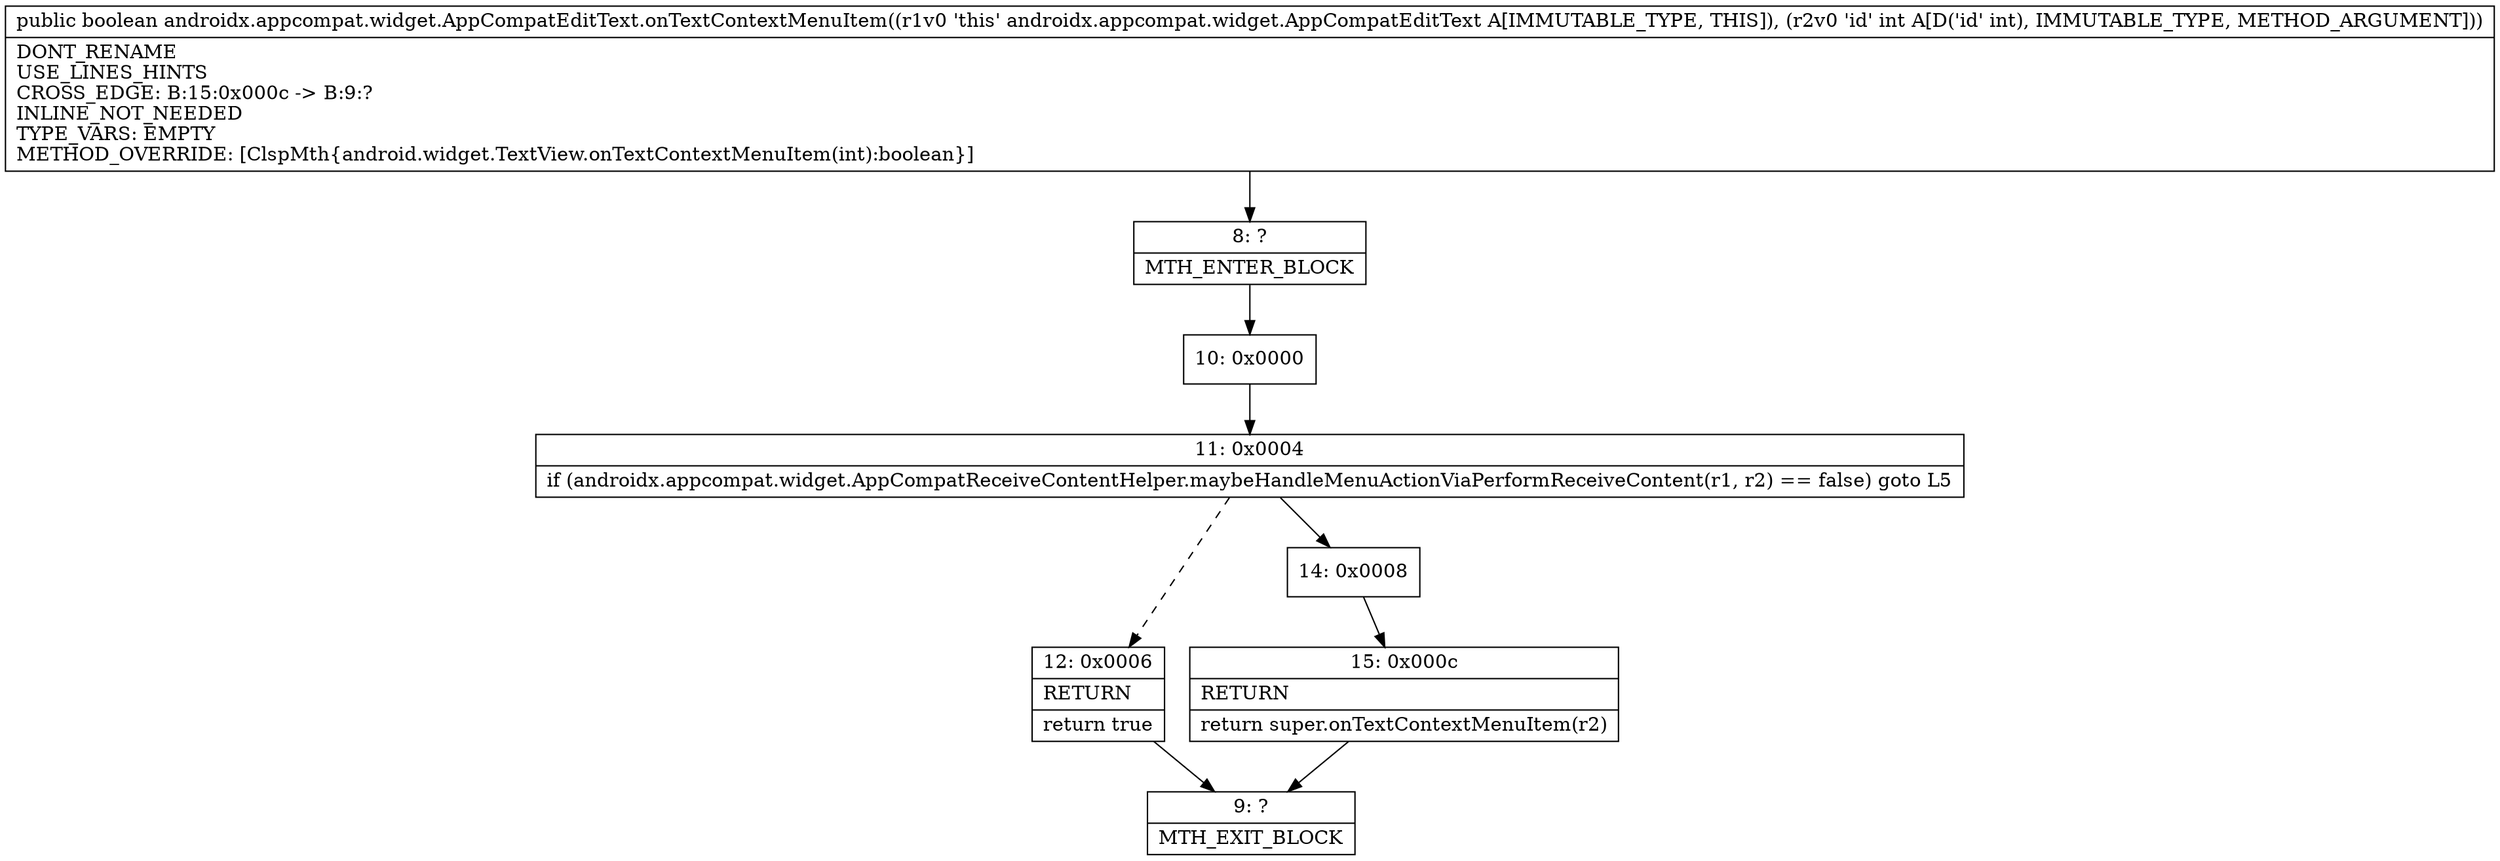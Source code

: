 digraph "CFG forandroidx.appcompat.widget.AppCompatEditText.onTextContextMenuItem(I)Z" {
Node_8 [shape=record,label="{8\:\ ?|MTH_ENTER_BLOCK\l}"];
Node_10 [shape=record,label="{10\:\ 0x0000}"];
Node_11 [shape=record,label="{11\:\ 0x0004|if (androidx.appcompat.widget.AppCompatReceiveContentHelper.maybeHandleMenuActionViaPerformReceiveContent(r1, r2) == false) goto L5\l}"];
Node_12 [shape=record,label="{12\:\ 0x0006|RETURN\l|return true\l}"];
Node_9 [shape=record,label="{9\:\ ?|MTH_EXIT_BLOCK\l}"];
Node_14 [shape=record,label="{14\:\ 0x0008}"];
Node_15 [shape=record,label="{15\:\ 0x000c|RETURN\l|return super.onTextContextMenuItem(r2)\l}"];
MethodNode[shape=record,label="{public boolean androidx.appcompat.widget.AppCompatEditText.onTextContextMenuItem((r1v0 'this' androidx.appcompat.widget.AppCompatEditText A[IMMUTABLE_TYPE, THIS]), (r2v0 'id' int A[D('id' int), IMMUTABLE_TYPE, METHOD_ARGUMENT]))  | DONT_RENAME\lUSE_LINES_HINTS\lCROSS_EDGE: B:15:0x000c \-\> B:9:?\lINLINE_NOT_NEEDED\lTYPE_VARS: EMPTY\lMETHOD_OVERRIDE: [ClspMth\{android.widget.TextView.onTextContextMenuItem(int):boolean\}]\l}"];
MethodNode -> Node_8;Node_8 -> Node_10;
Node_10 -> Node_11;
Node_11 -> Node_12[style=dashed];
Node_11 -> Node_14;
Node_12 -> Node_9;
Node_14 -> Node_15;
Node_15 -> Node_9;
}

